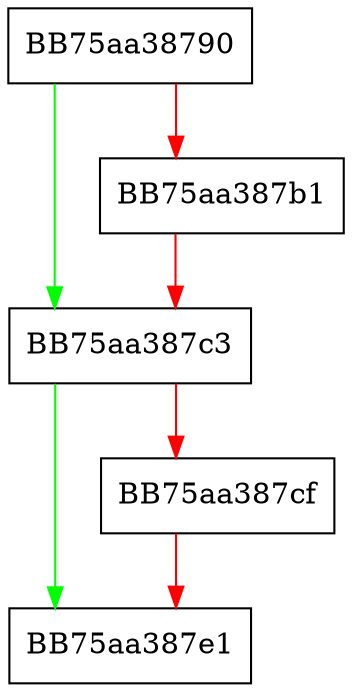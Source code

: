 digraph gcMark {
  node [shape="box"];
  graph [splines=ortho];
  BB75aa38790 -> BB75aa387c3 [color="green"];
  BB75aa38790 -> BB75aa387b1 [color="red"];
  BB75aa387b1 -> BB75aa387c3 [color="red"];
  BB75aa387c3 -> BB75aa387e1 [color="green"];
  BB75aa387c3 -> BB75aa387cf [color="red"];
  BB75aa387cf -> BB75aa387e1 [color="red"];
}